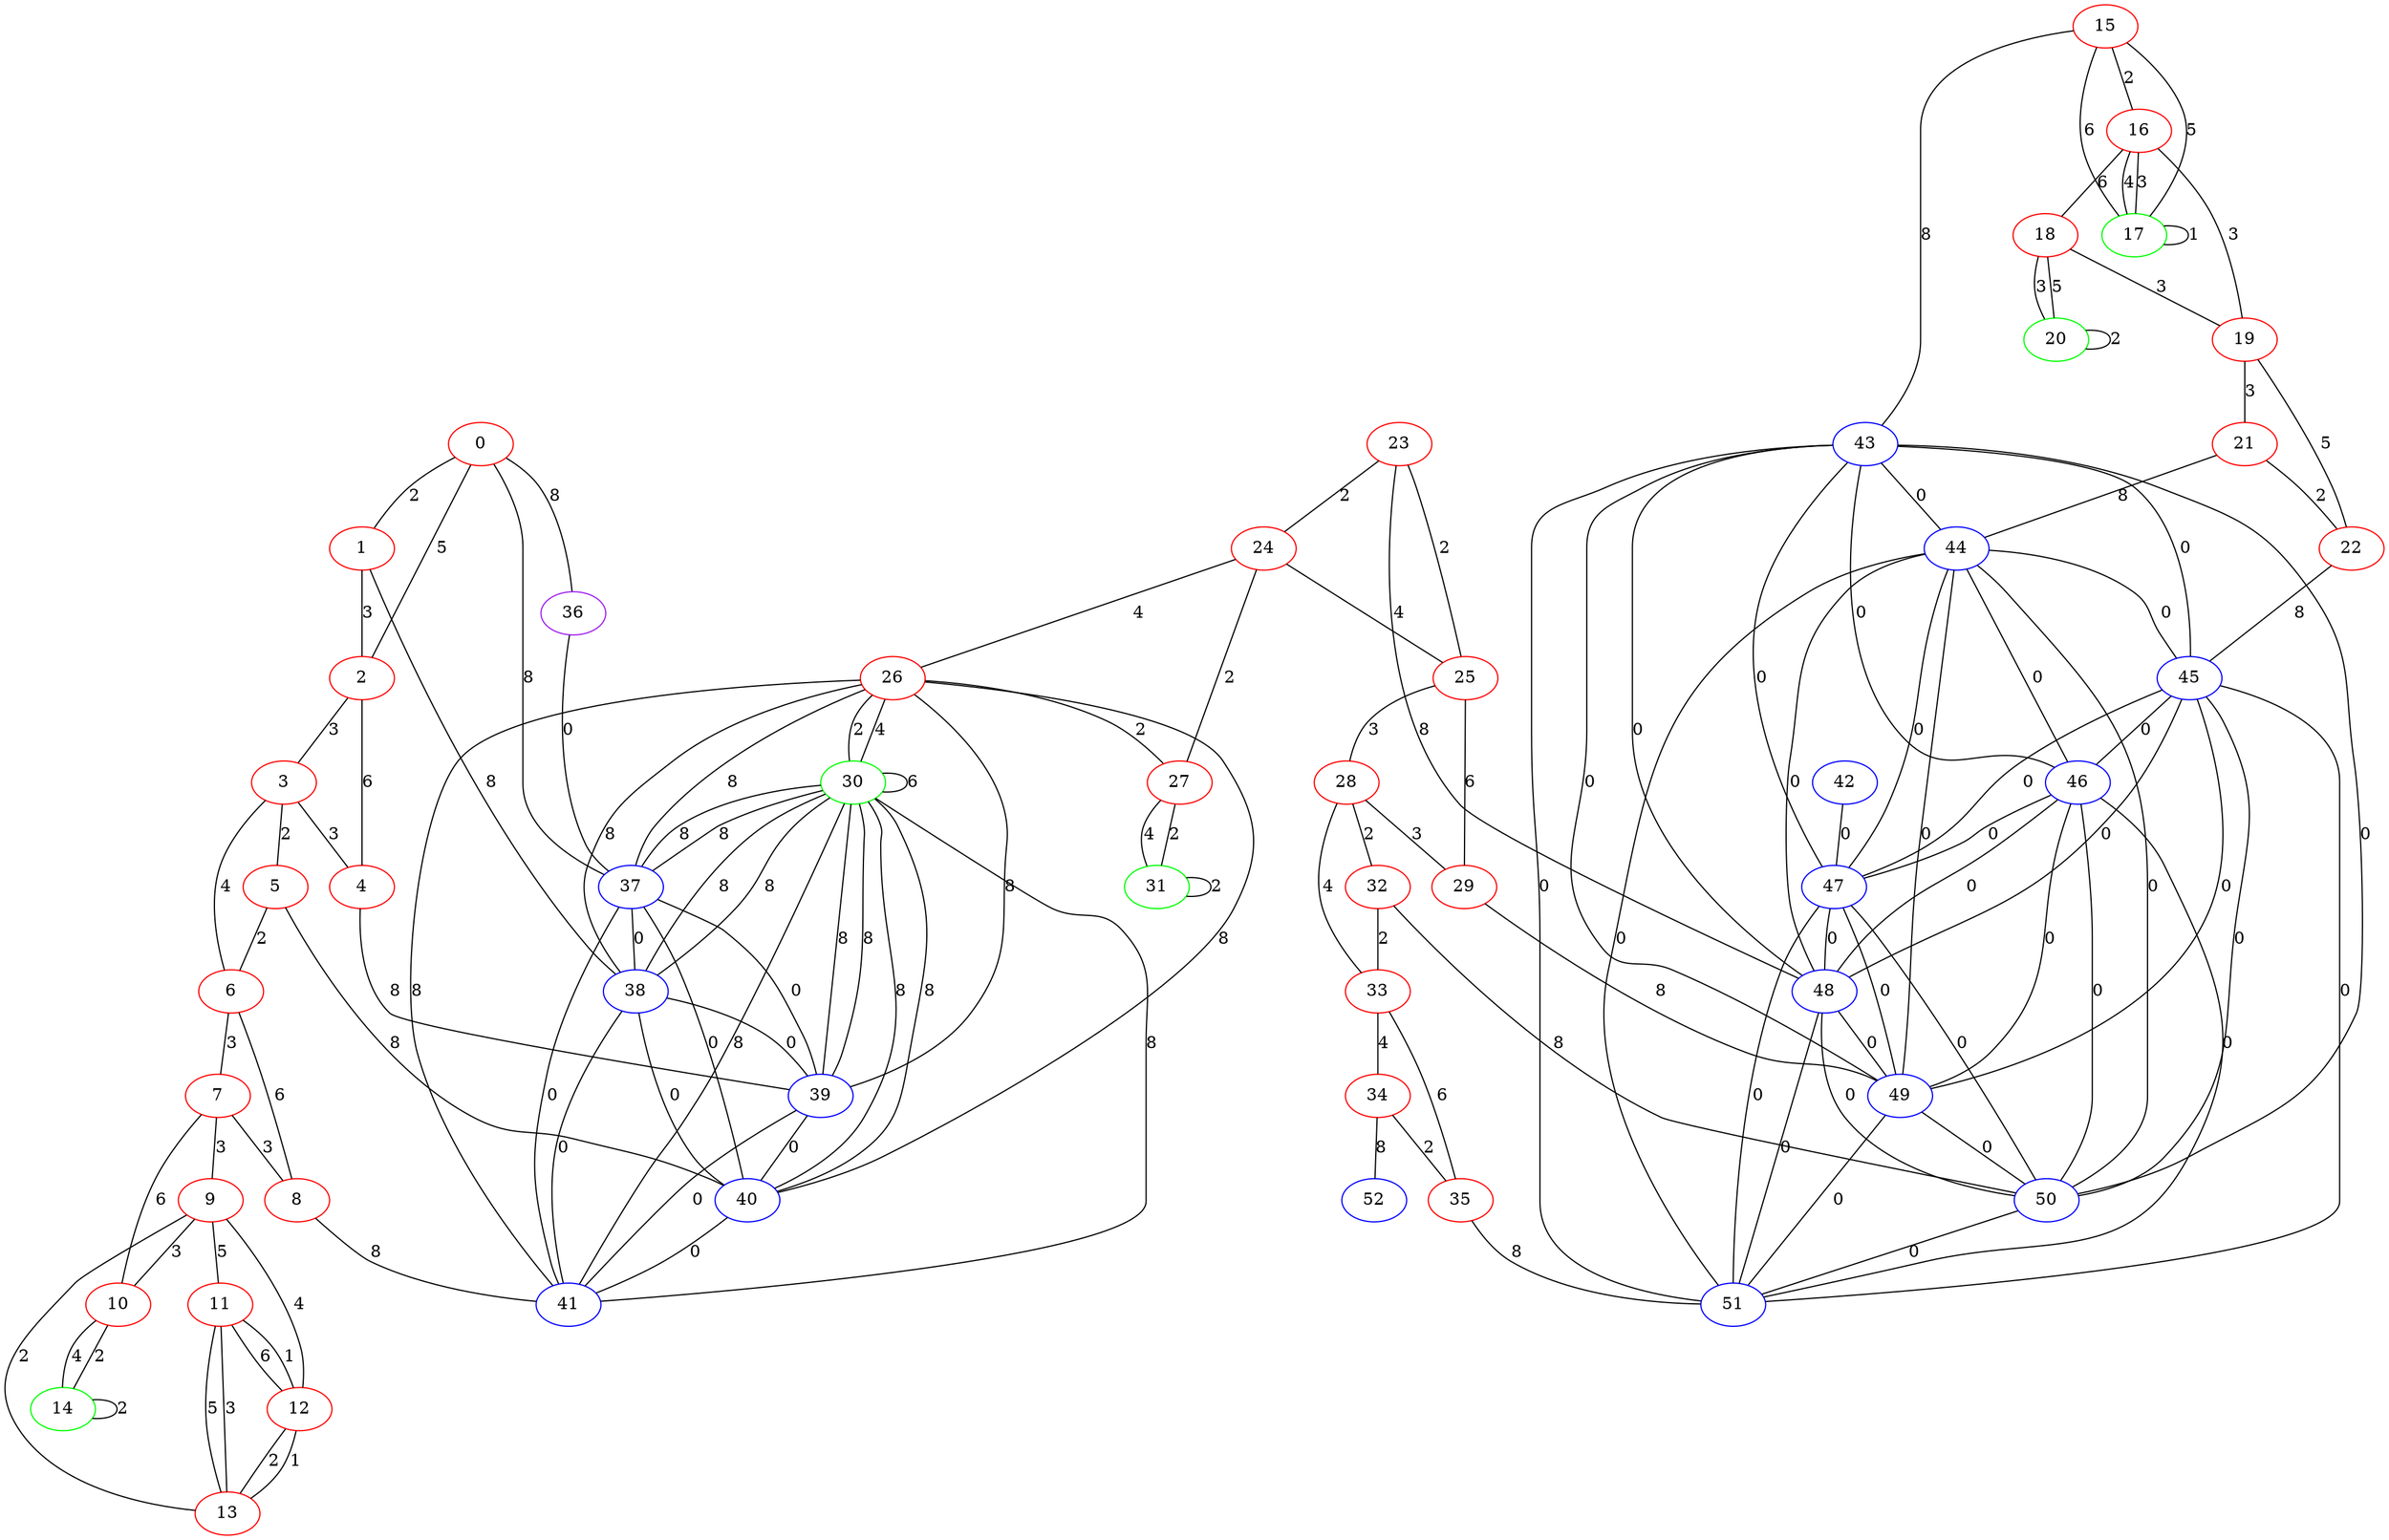 graph "" {
0 [color=red, weight=1];
1 [color=red, weight=1];
2 [color=red, weight=1];
3 [color=red, weight=1];
4 [color=red, weight=1];
5 [color=red, weight=1];
6 [color=red, weight=1];
7 [color=red, weight=1];
8 [color=red, weight=1];
9 [color=red, weight=1];
10 [color=red, weight=1];
11 [color=red, weight=1];
12 [color=red, weight=1];
13 [color=red, weight=1];
14 [color=green, weight=2];
15 [color=red, weight=1];
16 [color=red, weight=1];
17 [color=green, weight=2];
18 [color=red, weight=1];
19 [color=red, weight=1];
20 [color=green, weight=2];
21 [color=red, weight=1];
22 [color=red, weight=1];
23 [color=red, weight=1];
24 [color=red, weight=1];
25 [color=red, weight=1];
26 [color=red, weight=1];
27 [color=red, weight=1];
28 [color=red, weight=1];
29 [color=red, weight=1];
30 [color=green, weight=2];
31 [color=green, weight=2];
32 [color=red, weight=1];
33 [color=red, weight=1];
34 [color=red, weight=1];
35 [color=red, weight=1];
36 [color=purple, weight=4];
37 [color=blue, weight=3];
38 [color=blue, weight=3];
39 [color=blue, weight=3];
40 [color=blue, weight=3];
41 [color=blue, weight=3];
42 [color=blue, weight=3];
43 [color=blue, weight=3];
44 [color=blue, weight=3];
45 [color=blue, weight=3];
46 [color=blue, weight=3];
47 [color=blue, weight=3];
48 [color=blue, weight=3];
49 [color=blue, weight=3];
50 [color=blue, weight=3];
51 [color=blue, weight=3];
52 [color=blue, weight=3];
0 -- 1  [key=0, label=2];
0 -- 2  [key=0, label=5];
0 -- 36  [key=0, label=8];
0 -- 37  [key=0, label=8];
1 -- 2  [key=0, label=3];
1 -- 38  [key=0, label=8];
2 -- 3  [key=0, label=3];
2 -- 4  [key=0, label=6];
3 -- 4  [key=0, label=3];
3 -- 5  [key=0, label=2];
3 -- 6  [key=0, label=4];
4 -- 39  [key=0, label=8];
5 -- 40  [key=0, label=8];
5 -- 6  [key=0, label=2];
6 -- 8  [key=0, label=6];
6 -- 7  [key=0, label=3];
7 -- 8  [key=0, label=3];
7 -- 9  [key=0, label=3];
7 -- 10  [key=0, label=6];
8 -- 41  [key=0, label=8];
9 -- 10  [key=0, label=3];
9 -- 11  [key=0, label=5];
9 -- 12  [key=0, label=4];
9 -- 13  [key=0, label=2];
10 -- 14  [key=0, label=2];
10 -- 14  [key=1, label=4];
11 -- 12  [key=0, label=1];
11 -- 12  [key=1, label=6];
11 -- 13  [key=0, label=3];
11 -- 13  [key=1, label=5];
12 -- 13  [key=0, label=2];
12 -- 13  [key=1, label=1];
14 -- 14  [key=0, label=2];
15 -- 16  [key=0, label=2];
15 -- 17  [key=0, label=5];
15 -- 17  [key=1, label=6];
15 -- 43  [key=0, label=8];
16 -- 17  [key=0, label=3];
16 -- 17  [key=1, label=4];
16 -- 18  [key=0, label=6];
16 -- 19  [key=0, label=3];
17 -- 17  [key=0, label=1];
18 -- 19  [key=0, label=3];
18 -- 20  [key=0, label=5];
18 -- 20  [key=1, label=3];
19 -- 21  [key=0, label=3];
19 -- 22  [key=0, label=5];
20 -- 20  [key=0, label=2];
21 -- 44  [key=0, label=8];
21 -- 22  [key=0, label=2];
22 -- 45  [key=0, label=8];
23 -- 24  [key=0, label=2];
23 -- 25  [key=0, label=2];
23 -- 48  [key=0, label=8];
24 -- 25  [key=0, label=4];
24 -- 26  [key=0, label=4];
24 -- 27  [key=0, label=2];
25 -- 28  [key=0, label=3];
25 -- 29  [key=0, label=6];
26 -- 37  [key=0, label=8];
26 -- 38  [key=0, label=8];
26 -- 39  [key=0, label=8];
26 -- 40  [key=0, label=8];
26 -- 41  [key=0, label=8];
26 -- 27  [key=0, label=2];
26 -- 30  [key=0, label=4];
26 -- 30  [key=1, label=2];
27 -- 31  [key=0, label=4];
27 -- 31  [key=1, label=2];
28 -- 32  [key=0, label=2];
28 -- 29  [key=0, label=3];
28 -- 33  [key=0, label=4];
29 -- 49  [key=0, label=8];
30 -- 37  [key=0, label=8];
30 -- 37  [key=1, label=8];
30 -- 38  [key=0, label=8];
30 -- 38  [key=1, label=8];
30 -- 39  [key=0, label=8];
30 -- 39  [key=1, label=8];
30 -- 40  [key=0, label=8];
30 -- 40  [key=1, label=8];
30 -- 41  [key=0, label=8];
30 -- 41  [key=1, label=8];
30 -- 30  [key=0, label=6];
31 -- 31  [key=0, label=2];
32 -- 33  [key=0, label=2];
32 -- 50  [key=0, label=8];
33 -- 34  [key=0, label=4];
33 -- 35  [key=0, label=6];
34 -- 35  [key=0, label=2];
34 -- 52  [key=0, label=8];
35 -- 51  [key=0, label=8];
36 -- 37  [key=0, label=0];
37 -- 38  [key=0, label=0];
37 -- 39  [key=0, label=0];
37 -- 40  [key=0, label=0];
37 -- 41  [key=0, label=0];
38 -- 39  [key=0, label=0];
38 -- 40  [key=0, label=0];
38 -- 41  [key=0, label=0];
39 -- 40  [key=0, label=0];
39 -- 41  [key=0, label=0];
40 -- 41  [key=0, label=0];
42 -- 47  [key=0, label=0];
43 -- 44  [key=0, label=0];
43 -- 45  [key=0, label=0];
43 -- 46  [key=0, label=0];
43 -- 47  [key=0, label=0];
43 -- 48  [key=0, label=0];
43 -- 49  [key=0, label=0];
43 -- 50  [key=0, label=0];
43 -- 51  [key=0, label=0];
44 -- 45  [key=0, label=0];
44 -- 46  [key=0, label=0];
44 -- 47  [key=0, label=0];
44 -- 48  [key=0, label=0];
44 -- 49  [key=0, label=0];
44 -- 50  [key=0, label=0];
44 -- 51  [key=0, label=0];
45 -- 46  [key=0, label=0];
45 -- 47  [key=0, label=0];
45 -- 48  [key=0, label=0];
45 -- 49  [key=0, label=0];
45 -- 50  [key=0, label=0];
45 -- 51  [key=0, label=0];
46 -- 47  [key=0, label=0];
46 -- 48  [key=0, label=0];
46 -- 49  [key=0, label=0];
46 -- 50  [key=0, label=0];
46 -- 51  [key=0, label=0];
47 -- 48  [key=0, label=0];
47 -- 49  [key=0, label=0];
47 -- 50  [key=0, label=0];
47 -- 51  [key=0, label=0];
48 -- 49  [key=0, label=0];
48 -- 50  [key=0, label=0];
48 -- 51  [key=0, label=0];
49 -- 50  [key=0, label=0];
49 -- 51  [key=0, label=0];
50 -- 51  [key=0, label=0];
}

